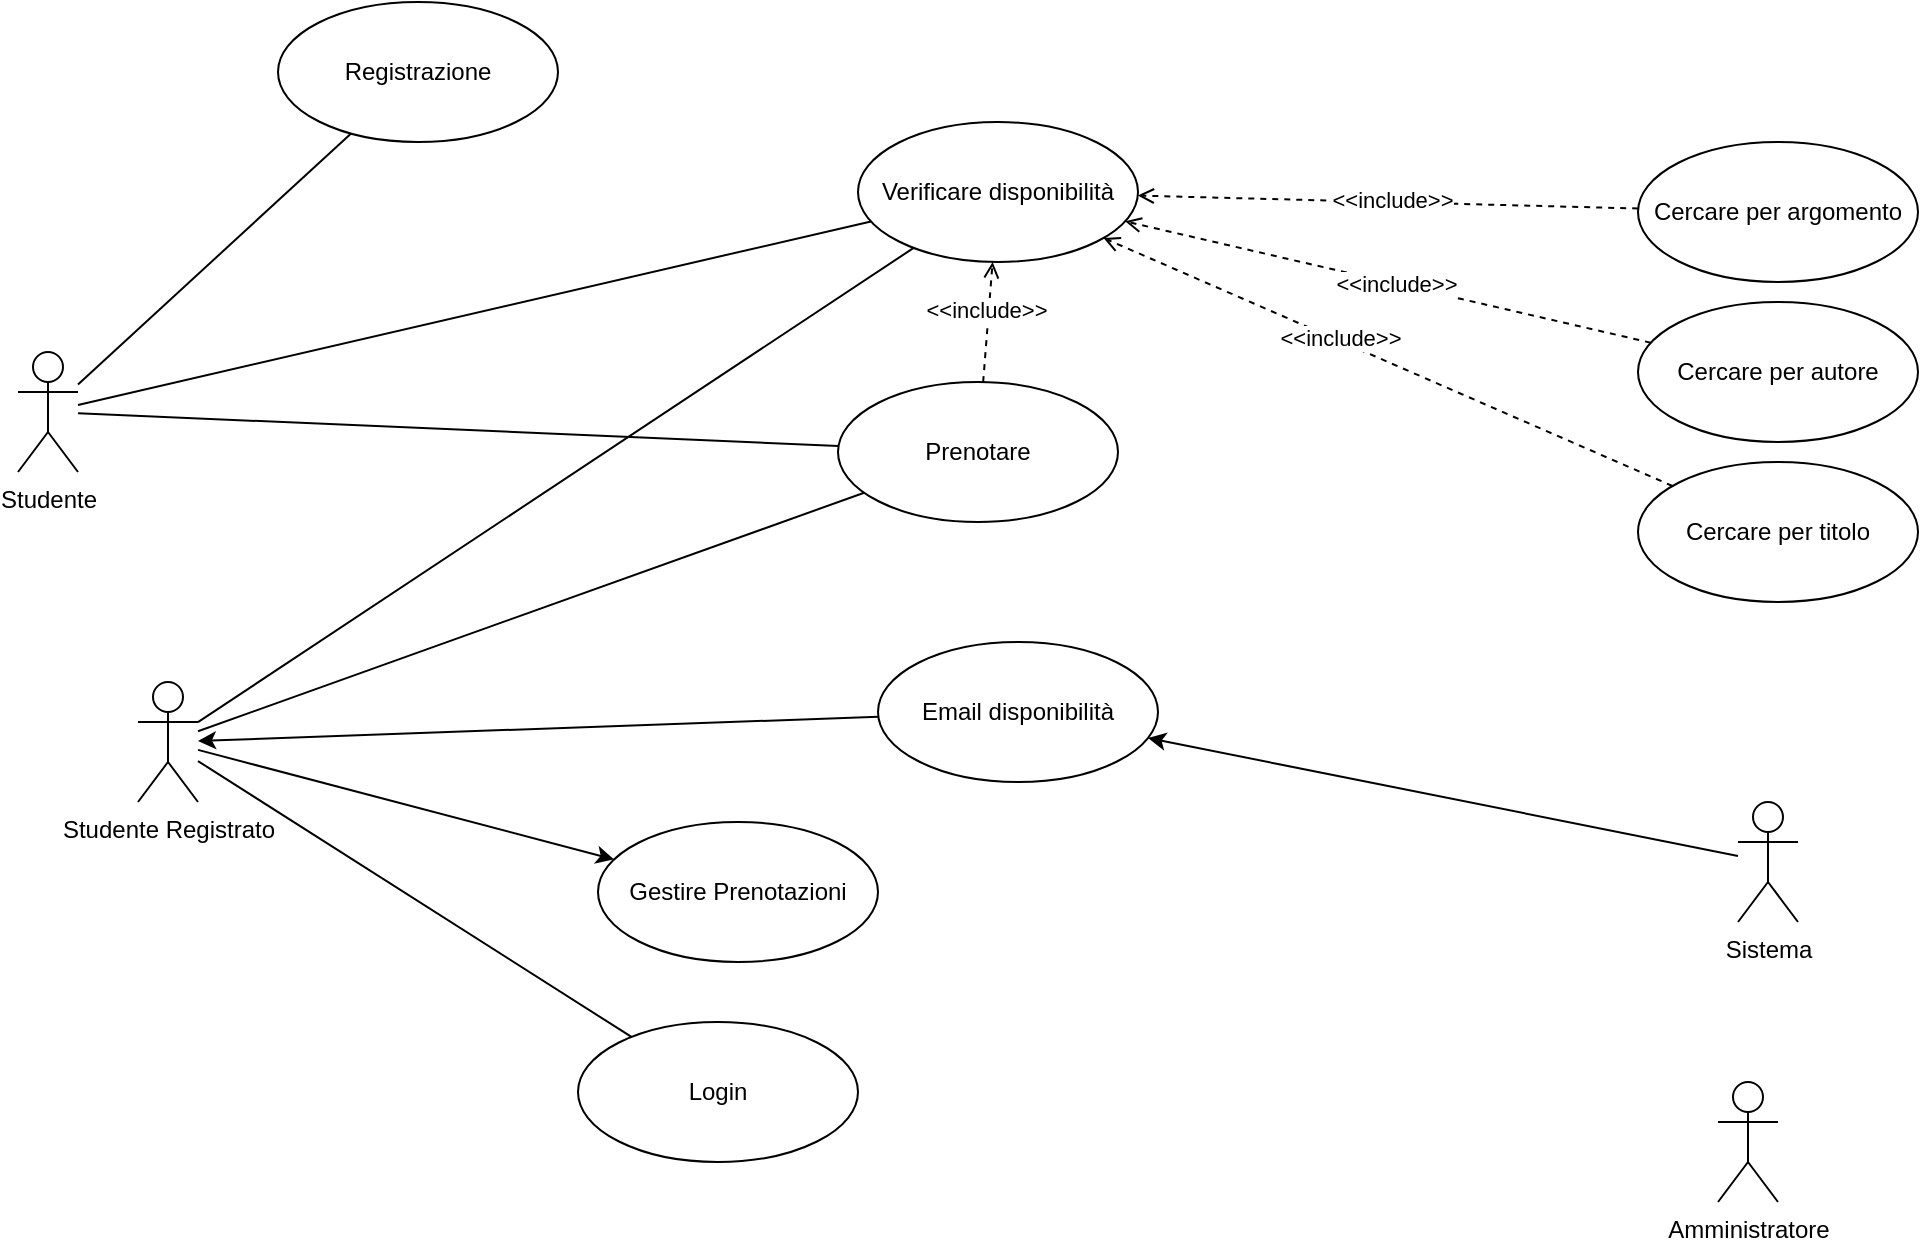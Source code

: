 <mxfile version="22.1.5" type="github">
  <diagram name="Pagina-1" id="ndzbFcYJslocisgD4Qen">
    <mxGraphModel dx="1402" dy="771" grid="1" gridSize="10" guides="1" tooltips="1" connect="1" arrows="1" fold="1" page="1" pageScale="1" pageWidth="827" pageHeight="1169" math="0" shadow="0">
      <root>
        <mxCell id="0" />
        <mxCell id="1" parent="0" />
        <mxCell id="DLQzEIlpIKSbuzyTXY9V-33" style="edgeStyle=none;rounded=0;orthogonalLoop=1;jettySize=auto;html=1;endArrow=none;endFill=0;" edge="1" parent="1" source="DLQzEIlpIKSbuzyTXY9V-7" target="DLQzEIlpIKSbuzyTXY9V-8">
          <mxGeometry relative="1" as="geometry" />
        </mxCell>
        <mxCell id="DLQzEIlpIKSbuzyTXY9V-34" style="edgeStyle=none;rounded=0;orthogonalLoop=1;jettySize=auto;html=1;endArrow=none;endFill=0;" edge="1" parent="1" source="DLQzEIlpIKSbuzyTXY9V-7" target="DLQzEIlpIKSbuzyTXY9V-25">
          <mxGeometry relative="1" as="geometry" />
        </mxCell>
        <mxCell id="DLQzEIlpIKSbuzyTXY9V-35" style="edgeStyle=none;rounded=0;orthogonalLoop=1;jettySize=auto;html=1;endArrow=none;endFill=0;" edge="1" parent="1" source="DLQzEIlpIKSbuzyTXY9V-7" target="DLQzEIlpIKSbuzyTXY9V-36">
          <mxGeometry relative="1" as="geometry">
            <mxPoint x="330.0" y="100.0" as="targetPoint" />
          </mxGeometry>
        </mxCell>
        <mxCell id="DLQzEIlpIKSbuzyTXY9V-7" value="Studente" style="shape=umlActor;verticalLabelPosition=bottom;verticalAlign=top;html=1;" vertex="1" parent="1">
          <mxGeometry x="70" y="205" width="30" height="60" as="geometry" />
        </mxCell>
        <mxCell id="DLQzEIlpIKSbuzyTXY9V-8" value="Verificare disponibilità" style="ellipse;whiteSpace=wrap;html=1;" vertex="1" parent="1">
          <mxGeometry x="490" y="90" width="140" height="70" as="geometry" />
        </mxCell>
        <mxCell id="DLQzEIlpIKSbuzyTXY9V-9" value="Amministratore" style="shape=umlActor;verticalLabelPosition=bottom;verticalAlign=top;html=1;" vertex="1" parent="1">
          <mxGeometry x="920" y="570" width="30" height="60" as="geometry" />
        </mxCell>
        <mxCell id="DLQzEIlpIKSbuzyTXY9V-16" style="rounded=0;orthogonalLoop=1;jettySize=auto;html=1;endArrow=open;endFill=0;dashed=1;" edge="1" parent="1" source="DLQzEIlpIKSbuzyTXY9V-11" target="DLQzEIlpIKSbuzyTXY9V-8">
          <mxGeometry relative="1" as="geometry" />
        </mxCell>
        <mxCell id="DLQzEIlpIKSbuzyTXY9V-20" value="&amp;lt;&amp;lt;include&amp;gt;&amp;gt;" style="edgeLabel;html=1;align=center;verticalAlign=middle;resizable=0;points=[];" vertex="1" connectable="0" parent="DLQzEIlpIKSbuzyTXY9V-16">
          <mxGeometry x="-0.025" relative="1" as="geometry">
            <mxPoint as="offset" />
          </mxGeometry>
        </mxCell>
        <mxCell id="DLQzEIlpIKSbuzyTXY9V-11" value="Cercare per autore" style="ellipse;whiteSpace=wrap;html=1;" vertex="1" parent="1">
          <mxGeometry x="880" y="180" width="140" height="70" as="geometry" />
        </mxCell>
        <mxCell id="DLQzEIlpIKSbuzyTXY9V-17" style="rounded=0;orthogonalLoop=1;jettySize=auto;html=1;endArrow=open;endFill=0;dashed=1;" edge="1" parent="1" source="DLQzEIlpIKSbuzyTXY9V-12" target="DLQzEIlpIKSbuzyTXY9V-8">
          <mxGeometry relative="1" as="geometry" />
        </mxCell>
        <mxCell id="DLQzEIlpIKSbuzyTXY9V-23" value="&amp;lt;&amp;lt;include&amp;gt;&amp;gt;" style="edgeLabel;html=1;align=center;verticalAlign=middle;resizable=0;points=[];" vertex="1" connectable="0" parent="DLQzEIlpIKSbuzyTXY9V-17">
          <mxGeometry x="-0.018" y="-1" relative="1" as="geometry">
            <mxPoint as="offset" />
          </mxGeometry>
        </mxCell>
        <mxCell id="DLQzEIlpIKSbuzyTXY9V-12" value="Cercare per argomento" style="ellipse;whiteSpace=wrap;html=1;" vertex="1" parent="1">
          <mxGeometry x="880" y="100" width="140" height="70" as="geometry" />
        </mxCell>
        <mxCell id="DLQzEIlpIKSbuzyTXY9V-18" style="rounded=0;orthogonalLoop=1;jettySize=auto;html=1;endArrow=open;endFill=0;dashed=1;" edge="1" parent="1" source="DLQzEIlpIKSbuzyTXY9V-13" target="DLQzEIlpIKSbuzyTXY9V-8">
          <mxGeometry relative="1" as="geometry" />
        </mxCell>
        <mxCell id="DLQzEIlpIKSbuzyTXY9V-21" value="&amp;lt;&amp;lt;include&amp;gt;&amp;gt;" style="edgeLabel;html=1;align=center;verticalAlign=middle;resizable=0;points=[];" vertex="1" connectable="0" parent="DLQzEIlpIKSbuzyTXY9V-18">
          <mxGeometry x="0.173" y="-2" relative="1" as="geometry">
            <mxPoint as="offset" />
          </mxGeometry>
        </mxCell>
        <mxCell id="DLQzEIlpIKSbuzyTXY9V-13" value="Cercare per titolo" style="ellipse;whiteSpace=wrap;html=1;" vertex="1" parent="1">
          <mxGeometry x="880" y="260" width="140" height="70" as="geometry" />
        </mxCell>
        <mxCell id="DLQzEIlpIKSbuzyTXY9V-26" style="edgeStyle=none;rounded=0;orthogonalLoop=1;jettySize=auto;html=1;endArrow=open;endFill=0;dashed=1;" edge="1" parent="1" source="DLQzEIlpIKSbuzyTXY9V-25" target="DLQzEIlpIKSbuzyTXY9V-8">
          <mxGeometry relative="1" as="geometry" />
        </mxCell>
        <mxCell id="DLQzEIlpIKSbuzyTXY9V-27" value="&amp;lt;&amp;lt;include&amp;gt;&amp;gt;" style="edgeLabel;html=1;align=center;verticalAlign=middle;resizable=0;points=[];" vertex="1" connectable="0" parent="DLQzEIlpIKSbuzyTXY9V-26">
          <mxGeometry x="0.195" y="2" relative="1" as="geometry">
            <mxPoint as="offset" />
          </mxGeometry>
        </mxCell>
        <mxCell id="DLQzEIlpIKSbuzyTXY9V-25" value="Prenotare" style="ellipse;whiteSpace=wrap;html=1;" vertex="1" parent="1">
          <mxGeometry x="480" y="220" width="140" height="70" as="geometry" />
        </mxCell>
        <mxCell id="DLQzEIlpIKSbuzyTXY9V-36" value="Registrazione" style="ellipse;whiteSpace=wrap;html=1;" vertex="1" parent="1">
          <mxGeometry x="200" y="30" width="140" height="70" as="geometry" />
        </mxCell>
        <mxCell id="DLQzEIlpIKSbuzyTXY9V-38" style="edgeStyle=none;rounded=0;orthogonalLoop=1;jettySize=auto;html=1;endArrow=none;endFill=0;" edge="1" parent="1" source="DLQzEIlpIKSbuzyTXY9V-37" target="DLQzEIlpIKSbuzyTXY9V-25">
          <mxGeometry relative="1" as="geometry" />
        </mxCell>
        <mxCell id="DLQzEIlpIKSbuzyTXY9V-39" style="edgeStyle=none;rounded=0;orthogonalLoop=1;jettySize=auto;html=1;endArrow=none;endFill=0;" edge="1" parent="1" source="DLQzEIlpIKSbuzyTXY9V-37" target="DLQzEIlpIKSbuzyTXY9V-8">
          <mxGeometry relative="1" as="geometry" />
        </mxCell>
        <mxCell id="DLQzEIlpIKSbuzyTXY9V-41" style="edgeStyle=none;rounded=0;orthogonalLoop=1;jettySize=auto;html=1;endArrow=none;endFill=0;" edge="1" parent="1" source="DLQzEIlpIKSbuzyTXY9V-37" target="DLQzEIlpIKSbuzyTXY9V-42">
          <mxGeometry relative="1" as="geometry">
            <mxPoint x="340.0" y="540" as="targetPoint" />
          </mxGeometry>
        </mxCell>
        <mxCell id="DLQzEIlpIKSbuzyTXY9V-44" style="edgeStyle=none;rounded=0;orthogonalLoop=1;jettySize=auto;html=1;" edge="1" parent="1" source="DLQzEIlpIKSbuzyTXY9V-37" target="DLQzEIlpIKSbuzyTXY9V-43">
          <mxGeometry relative="1" as="geometry" />
        </mxCell>
        <mxCell id="DLQzEIlpIKSbuzyTXY9V-37" value="Studente Registrato" style="shape=umlActor;verticalLabelPosition=bottom;verticalAlign=top;html=1;" vertex="1" parent="1">
          <mxGeometry x="130" y="370" width="30" height="60" as="geometry" />
        </mxCell>
        <mxCell id="DLQzEIlpIKSbuzyTXY9V-42" value="Login" style="ellipse;whiteSpace=wrap;html=1;" vertex="1" parent="1">
          <mxGeometry x="350" y="540" width="140" height="70" as="geometry" />
        </mxCell>
        <mxCell id="DLQzEIlpIKSbuzyTXY9V-43" value="Gestire Prenotazioni" style="ellipse;whiteSpace=wrap;html=1;" vertex="1" parent="1">
          <mxGeometry x="360" y="440" width="140" height="70" as="geometry" />
        </mxCell>
        <mxCell id="DLQzEIlpIKSbuzyTXY9V-48" style="edgeStyle=none;rounded=0;orthogonalLoop=1;jettySize=auto;html=1;" edge="1" parent="1" source="DLQzEIlpIKSbuzyTXY9V-45" target="DLQzEIlpIKSbuzyTXY9V-47">
          <mxGeometry relative="1" as="geometry" />
        </mxCell>
        <mxCell id="DLQzEIlpIKSbuzyTXY9V-45" value="Sistema" style="shape=umlActor;verticalLabelPosition=bottom;verticalAlign=top;html=1;" vertex="1" parent="1">
          <mxGeometry x="930" y="430" width="30" height="60" as="geometry" />
        </mxCell>
        <mxCell id="DLQzEIlpIKSbuzyTXY9V-49" style="edgeStyle=none;rounded=0;orthogonalLoop=1;jettySize=auto;html=1;" edge="1" parent="1" source="DLQzEIlpIKSbuzyTXY9V-47" target="DLQzEIlpIKSbuzyTXY9V-37">
          <mxGeometry relative="1" as="geometry" />
        </mxCell>
        <mxCell id="DLQzEIlpIKSbuzyTXY9V-47" value="Email disponibilità" style="ellipse;whiteSpace=wrap;html=1;" vertex="1" parent="1">
          <mxGeometry x="500" y="350" width="140" height="70" as="geometry" />
        </mxCell>
      </root>
    </mxGraphModel>
  </diagram>
</mxfile>
